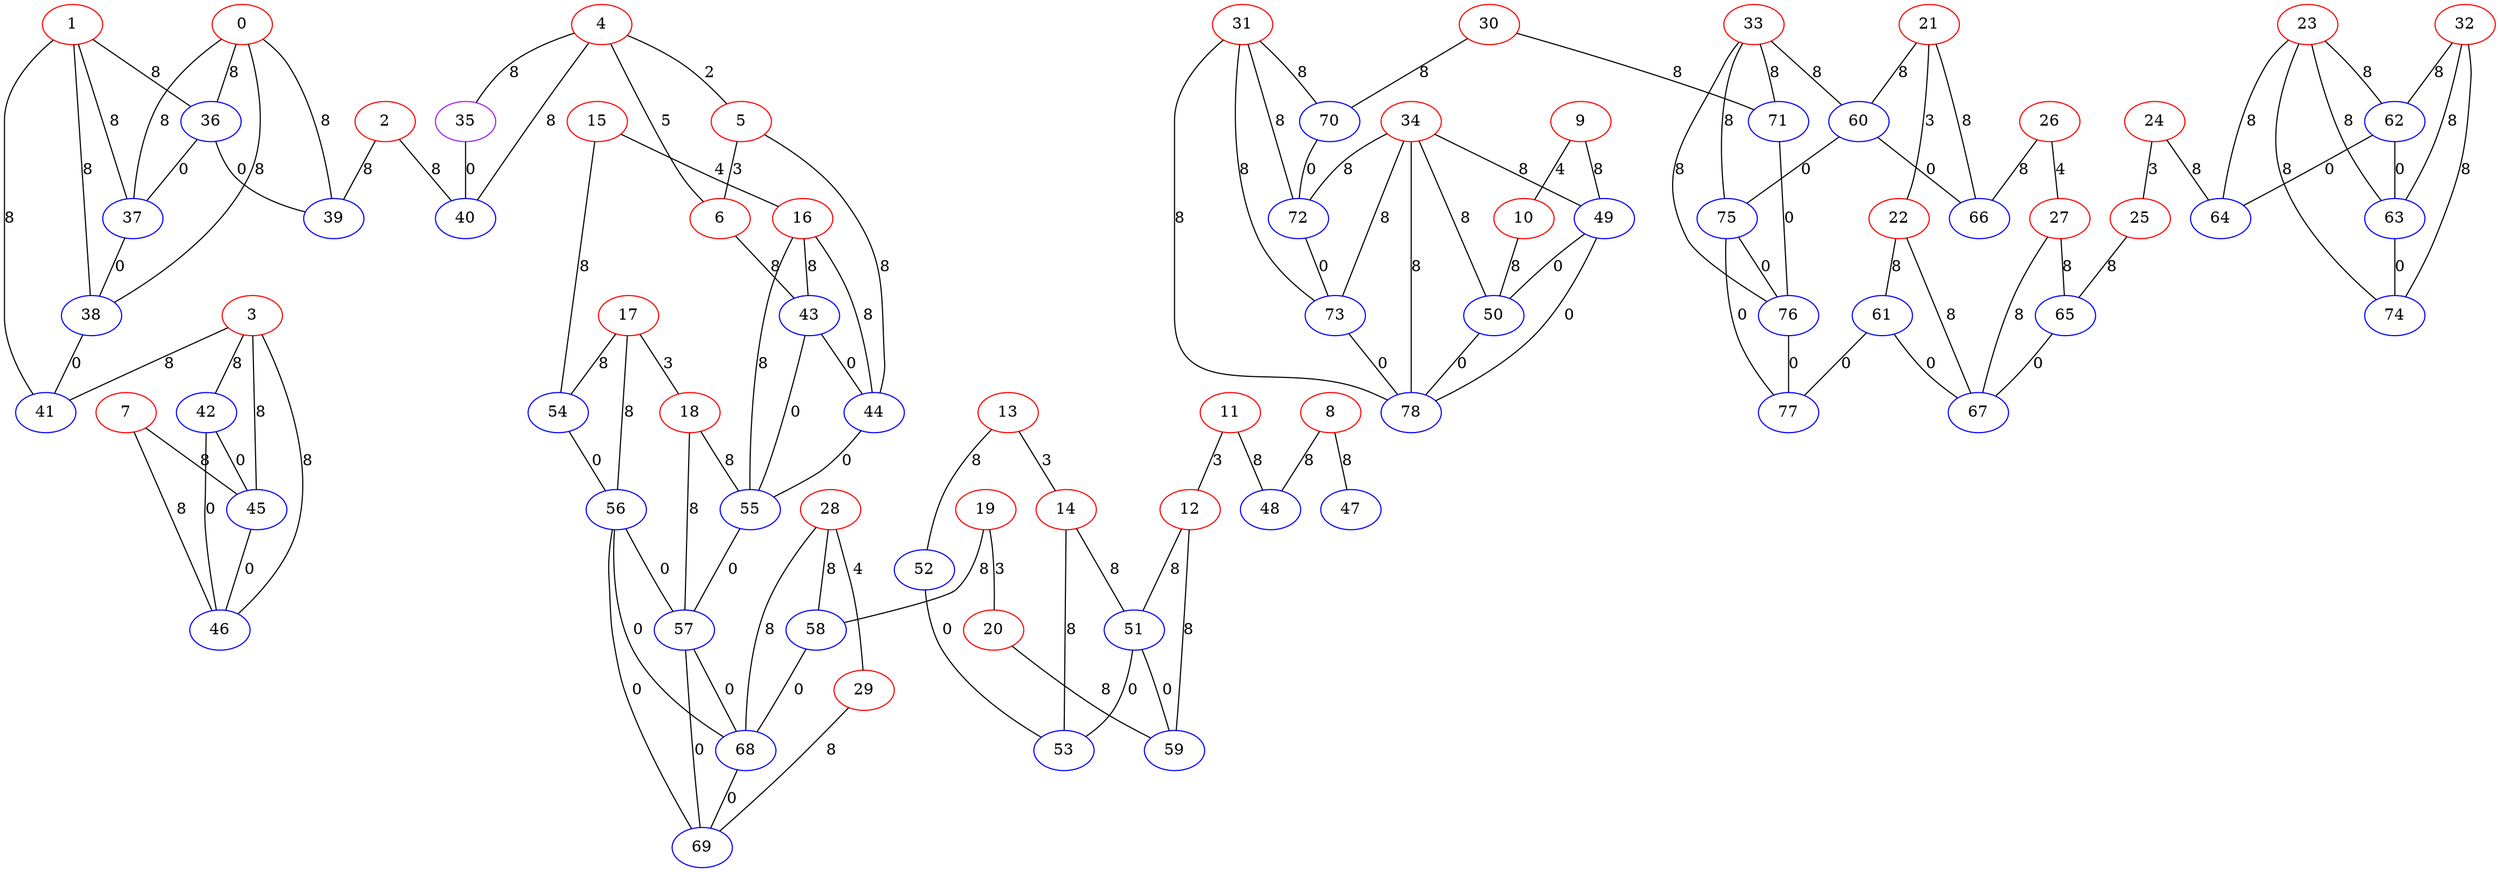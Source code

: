 graph "" {
0 [color=red, weight=1];
1 [color=red, weight=1];
2 [color=red, weight=1];
3 [color=red, weight=1];
4 [color=red, weight=1];
5 [color=red, weight=1];
6 [color=red, weight=1];
7 [color=red, weight=1];
8 [color=red, weight=1];
9 [color=red, weight=1];
10 [color=red, weight=1];
11 [color=red, weight=1];
12 [color=red, weight=1];
13 [color=red, weight=1];
14 [color=red, weight=1];
15 [color=red, weight=1];
16 [color=red, weight=1];
17 [color=red, weight=1];
18 [color=red, weight=1];
19 [color=red, weight=1];
20 [color=red, weight=1];
21 [color=red, weight=1];
22 [color=red, weight=1];
23 [color=red, weight=1];
24 [color=red, weight=1];
25 [color=red, weight=1];
26 [color=red, weight=1];
27 [color=red, weight=1];
28 [color=red, weight=1];
29 [color=red, weight=1];
30 [color=red, weight=1];
31 [color=red, weight=1];
32 [color=red, weight=1];
33 [color=red, weight=1];
34 [color=red, weight=1];
35 [color=purple, weight=4];
36 [color=blue, weight=3];
37 [color=blue, weight=3];
38 [color=blue, weight=3];
39 [color=blue, weight=3];
40 [color=blue, weight=3];
41 [color=blue, weight=3];
42 [color=blue, weight=3];
43 [color=blue, weight=3];
44 [color=blue, weight=3];
45 [color=blue, weight=3];
46 [color=blue, weight=3];
47 [color=blue, weight=3];
48 [color=blue, weight=3];
49 [color=blue, weight=3];
50 [color=blue, weight=3];
51 [color=blue, weight=3];
52 [color=blue, weight=3];
53 [color=blue, weight=3];
54 [color=blue, weight=3];
55 [color=blue, weight=3];
56 [color=blue, weight=3];
57 [color=blue, weight=3];
58 [color=blue, weight=3];
59 [color=blue, weight=3];
60 [color=blue, weight=3];
61 [color=blue, weight=3];
62 [color=blue, weight=3];
63 [color=blue, weight=3];
64 [color=blue, weight=3];
65 [color=blue, weight=3];
66 [color=blue, weight=3];
67 [color=blue, weight=3];
68 [color=blue, weight=3];
69 [color=blue, weight=3];
70 [color=blue, weight=3];
71 [color=blue, weight=3];
72 [color=blue, weight=3];
73 [color=blue, weight=3];
74 [color=blue, weight=3];
75 [color=blue, weight=3];
76 [color=blue, weight=3];
77 [color=blue, weight=3];
78 [color=blue, weight=3];
0 -- 36  [key=0, label=8];
0 -- 37  [key=0, label=8];
0 -- 38  [key=0, label=8];
0 -- 39  [key=0, label=8];
1 -- 41  [key=0, label=8];
1 -- 36  [key=0, label=8];
1 -- 37  [key=0, label=8];
1 -- 38  [key=0, label=8];
2 -- 40  [key=0, label=8];
2 -- 39  [key=0, label=8];
3 -- 41  [key=0, label=8];
3 -- 42  [key=0, label=8];
3 -- 45  [key=0, label=8];
3 -- 46  [key=0, label=8];
4 -- 40  [key=0, label=8];
4 -- 35  [key=0, label=8];
4 -- 5  [key=0, label=2];
4 -- 6  [key=0, label=5];
5 -- 44  [key=0, label=8];
5 -- 6  [key=0, label=3];
6 -- 43  [key=0, label=8];
7 -- 45  [key=0, label=8];
7 -- 46  [key=0, label=8];
8 -- 48  [key=0, label=8];
8 -- 47  [key=0, label=8];
9 -- 49  [key=0, label=8];
9 -- 10  [key=0, label=4];
10 -- 50  [key=0, label=8];
11 -- 48  [key=0, label=8];
11 -- 12  [key=0, label=3];
12 -- 51  [key=0, label=8];
12 -- 59  [key=0, label=8];
13 -- 52  [key=0, label=8];
13 -- 14  [key=0, label=3];
14 -- 51  [key=0, label=8];
14 -- 53  [key=0, label=8];
15 -- 16  [key=0, label=4];
15 -- 54  [key=0, label=8];
16 -- 55  [key=0, label=8];
16 -- 43  [key=0, label=8];
16 -- 44  [key=0, label=8];
17 -- 56  [key=0, label=8];
17 -- 18  [key=0, label=3];
17 -- 54  [key=0, label=8];
18 -- 57  [key=0, label=8];
18 -- 55  [key=0, label=8];
19 -- 58  [key=0, label=8];
19 -- 20  [key=0, label=3];
20 -- 59  [key=0, label=8];
21 -- 66  [key=0, label=8];
21 -- 60  [key=0, label=8];
21 -- 22  [key=0, label=3];
22 -- 67  [key=0, label=8];
22 -- 61  [key=0, label=8];
23 -- 64  [key=0, label=8];
23 -- 74  [key=0, label=8];
23 -- 62  [key=0, label=8];
23 -- 63  [key=0, label=8];
24 -- 64  [key=0, label=8];
24 -- 25  [key=0, label=3];
25 -- 65  [key=0, label=8];
26 -- 66  [key=0, label=8];
26 -- 27  [key=0, label=4];
27 -- 65  [key=0, label=8];
27 -- 67  [key=0, label=8];
28 -- 58  [key=0, label=8];
28 -- 68  [key=0, label=8];
28 -- 29  [key=0, label=4];
29 -- 69  [key=0, label=8];
30 -- 70  [key=0, label=8];
30 -- 71  [key=0, label=8];
31 -- 72  [key=0, label=8];
31 -- 73  [key=0, label=8];
31 -- 78  [key=0, label=8];
31 -- 70  [key=0, label=8];
32 -- 74  [key=0, label=8];
32 -- 62  [key=0, label=8];
32 -- 63  [key=0, label=8];
33 -- 60  [key=0, label=8];
33 -- 75  [key=0, label=8];
33 -- 76  [key=0, label=8];
33 -- 71  [key=0, label=8];
34 -- 72  [key=0, label=8];
34 -- 49  [key=0, label=8];
34 -- 50  [key=0, label=8];
34 -- 78  [key=0, label=8];
34 -- 73  [key=0, label=8];
35 -- 40  [key=0, label=0];
36 -- 37  [key=0, label=0];
36 -- 39  [key=0, label=0];
37 -- 38  [key=0, label=0];
38 -- 41  [key=0, label=0];
42 -- 45  [key=0, label=0];
42 -- 46  [key=0, label=0];
43 -- 44  [key=0, label=0];
43 -- 55  [key=0, label=0];
44 -- 55  [key=0, label=0];
45 -- 46  [key=0, label=0];
49 -- 50  [key=0, label=0];
49 -- 78  [key=0, label=0];
50 -- 78  [key=0, label=0];
51 -- 59  [key=0, label=0];
51 -- 53  [key=0, label=0];
52 -- 53  [key=0, label=0];
54 -- 56  [key=0, label=0];
55 -- 57  [key=0, label=0];
56 -- 57  [key=0, label=0];
56 -- 68  [key=0, label=0];
56 -- 69  [key=0, label=0];
57 -- 68  [key=0, label=0];
57 -- 69  [key=0, label=0];
58 -- 68  [key=0, label=0];
60 -- 66  [key=0, label=0];
60 -- 75  [key=0, label=0];
61 -- 67  [key=0, label=0];
61 -- 77  [key=0, label=0];
62 -- 64  [key=0, label=0];
62 -- 63  [key=0, label=0];
63 -- 74  [key=0, label=0];
65 -- 67  [key=0, label=0];
68 -- 69  [key=0, label=0];
70 -- 72  [key=0, label=0];
71 -- 76  [key=0, label=0];
72 -- 73  [key=0, label=0];
73 -- 78  [key=0, label=0];
75 -- 76  [key=0, label=0];
75 -- 77  [key=0, label=0];
76 -- 77  [key=0, label=0];
}
